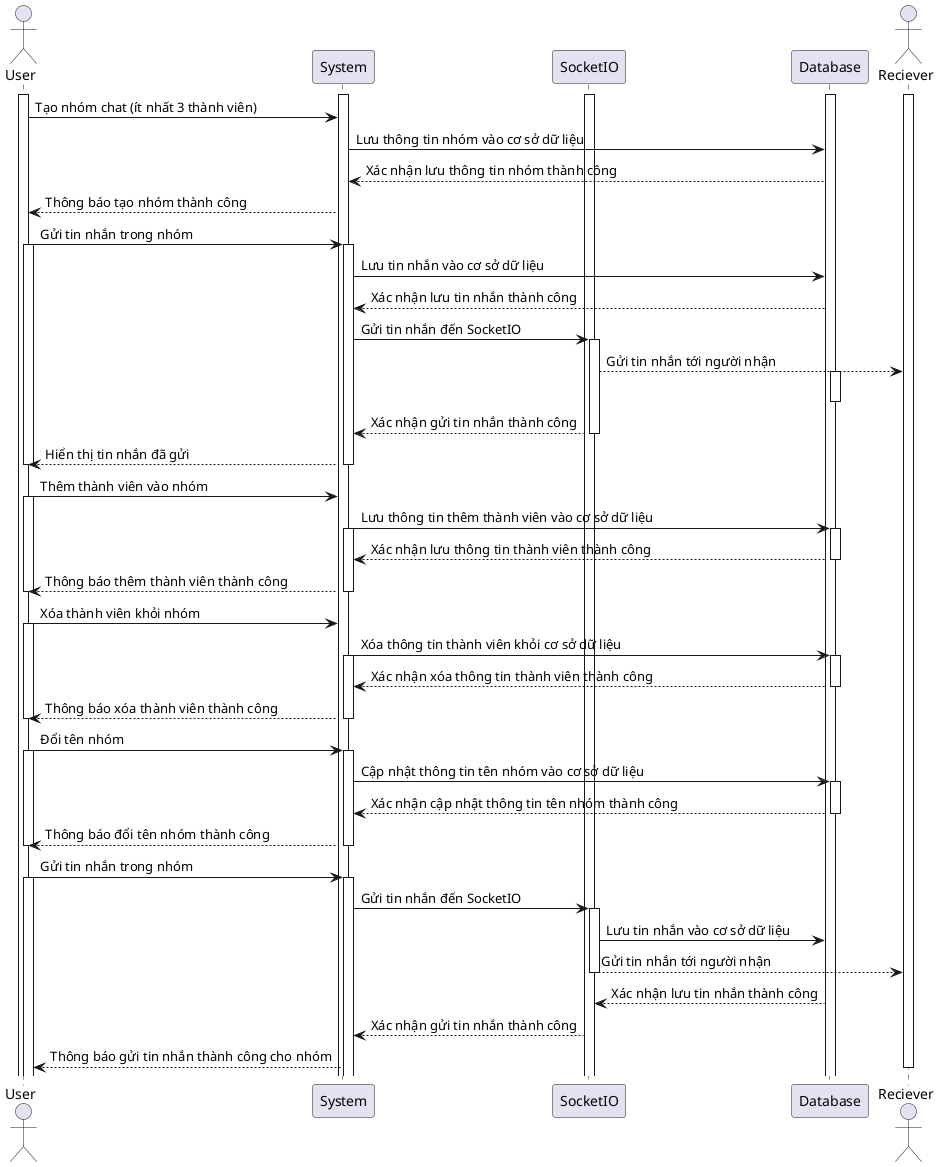 @startuml

actor User
participant System
participant SocketIO
participant Database
actor Reciever

activate User
activate System
activate SocketIO
activate Database
activate Reciever
User -> System: Tạo nhóm chat (ít nhất 3 thành viên)
System -> Database: Lưu thông tin nhóm vào cơ sở dữ liệu
Database --> System: Xác nhận lưu thông tin nhóm thành công
System --> User: Thông báo tạo nhóm thành công

User -> System: Gửi tin nhắn trong nhóm
activate User
activate System
System -> Database: Lưu tin nhắn vào cơ sở dữ liệu
Database --> System: Xác nhận lưu tin nhắn thành công
System -> SocketIO: Gửi tin nhắn đến SocketIO
activate SocketIO
SocketIO --> Reciever: Gửi tin nhắn tới người nhận
activate Database
deactivate Database
SocketIO --> System: Xác nhận gửi tin nhắn thành công
deactivate SocketIO
System --> User: Hiển thị tin nhắn đã gửi
deactivate User
deactivate System

User -> System: Thêm thành viên vào nhóm
activate User
System -> Database: Lưu thông tin thêm thành viên vào cơ sở dữ liệu
activate System
activate Database
Database --> System: Xác nhận lưu thông tin thành viên thành công
deactivate Database
System --> User: Thông báo thêm thành viên thành công
deactivate User
deactivate System


User -> System: Xóa thành viên khỏi nhóm
activate User
System -> Database: Xóa thông tin thành viên khỏi cơ sở dữ liệu
activate System
activate Database
Database --> System: Xác nhận xóa thông tin thành viên thành công
deactivate Database
System --> User: Thông báo xóa thành viên thành công
deactivate User
deactivate System

User -> System: Đổi tên nhóm
activate User
activate System
System -> Database: Cập nhật thông tin tên nhóm vào cơ sở dữ liệu
activate Database
Database --> System: Xác nhận cập nhật thông tin tên nhóm thành công
deactivate Database
System --> User: Thông báo đổi tên nhóm thành công
deactivate System
deactivate User

User -> System: Gửi tin nhắn trong nhóm
activate User
activate System
System -> SocketIO: Gửi tin nhắn đến SocketIO
activate SocketIO
SocketIO -> Database: Lưu tin nhắn vào cơ sở dữ liệu
SocketIO --> Reciever: Gửi tin nhắn tới người nhận
deactivate SocketIO
Database --> SocketIO: Xác nhận lưu tin nhắn thành công
SocketIO --> System: Xác nhận gửi tin nhắn thành công
System --> User: Thông báo gửi tin nhắn thành công cho nhóm

deactivate Reciever
@enduml
